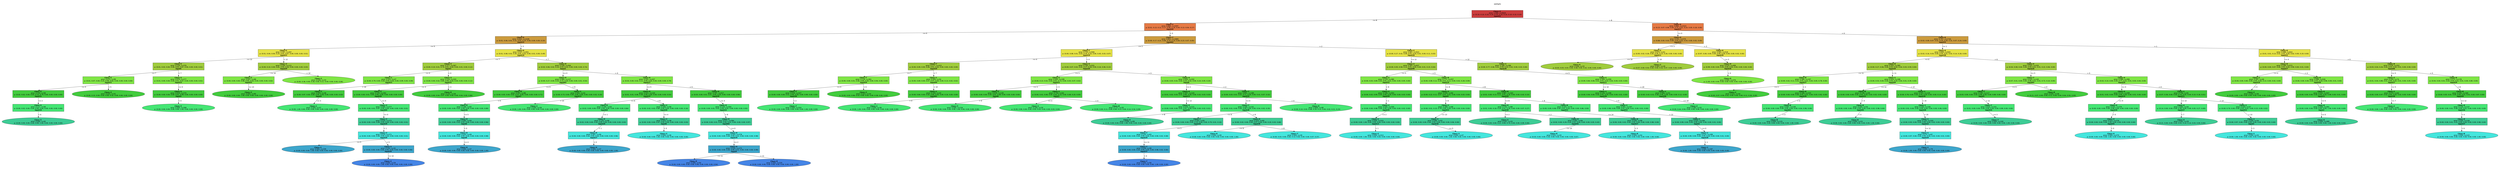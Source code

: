 digraph Tree {
splines=false;
graph [pad=".25", ranksep="0.5", nodesep="1"];
node [shape=rect, style="filled", color="black", fontname="helvetica",fillcolor="white"] ;
edge [fontname="helvetica"] ;
0 [label="optdigits", shape=plaintext];
0:s -> 1:n [style=invis];   
1 [label=<<b> Class=3 </b> <br/> error: 1.000, n=5620 <br/> p: (0.10, 0.10, 0.10, 0.10, 0.10, 0.10, 0.10, 0.10, 0.10, 0.10) <br/><b>input43</b>>, fillcolor="0.000 0.7 0.800", shape="rect"];
2 [label=<<b> Class=3 </b> <br/> error: 0.884, n=3297 <br/> p: (0.01, 0.13, 0.12, 0.17, 0.06, 0.16, 0.00, 0.13, 0.04, 0.17) <br/><b>input44</b>>, fillcolor="0.055 0.7 0.900", shape="rect"];
1:s -> 2:n [label="<= 8"] ;
3 [label=<<b> Class=9 </b> <br/> error: 0.634, n=1428 <br/> p: (0.01, 0.06, 0.01, 0.31, 0.02, 0.25, 0.00, 0.00, 0.00, 0.33) <br/><b>input22</b>>, fillcolor="0.109 0.7 0.800", shape="rect"];
2:s -> 3:n [label="<= 0"] ;
4 [label=<<b> Class=5 </b> <br/> error: 0.397, n=497 <br/> p: (0.01, 0.04, 0.00, 0.25, 0.02, 0.67, 0.00, 0.00, 0.00, 0.01) <br/><b>input21</b>>, fillcolor="0.164 0.7 0.900", shape="rect"];
3:s -> 4:n [label="<= 5"] ;
5 [label=<<b> Class=5 </b> <br/> error: 0.239, n=376 <br/> p: (0.01, 0.02, 0.00, 0.06, 0.03, 0.87, 0.00, 0.00, 0.00, 0.01) <br/><b>input6</b>>, fillcolor="0.218 0.7 0.800", shape="rect"];
4:s -> 5:n [label="<= 12"] ;
6 [label=<<b> Class=5 </b> <br/> error: 0.473, n=99 <br/> p: (0.01, 0.07, 0.00, 0.24, 0.08, 0.60, 0.00, 0.00, 0.00, 0.00) <br/><b>input21</b>>, fillcolor="0.273 0.7 0.900", shape="rect"];
5:s -> 6:n [label="<= 7"] ;
7 [label=<<b> Class=5 </b> <br/> error: 0.310, n=58 <br/> p: (0.02, 0.02, 0.00, 0.03, 0.14, 0.79, 0.00, 0.00, 0.00, 0.00) <br/><b>input31</b>>, fillcolor="0.327 0.7 0.800", shape="rect"];
6:s -> 7:n [label="<= 5"] ;
8 [label=<<b> Class=5 </b> <br/> error: 0.117, n=49 <br/> p: (0.00, 0.02, 0.00, 0.04, 0.00, 0.94, 0.00, 0.00, 0.00, 0.00) <br/><b>input19</b>>, fillcolor="0.382 0.7 0.900", shape="rect"];
7:s -> 8:n [label="<= 2"] ;
9 [label=<<b> Class=5 </b> <br/> error: 0.000, n=45 <br/> p: (0.00, 0.00, 0.00, 0.00, 0.00, 1.00, 0.00, 0.00, 0.00, 0.00) >, fillcolor="0.436 0.7 0.800", shape="oval"];
8:s -> 9:n [label="> 6"] ;
10 [label=<<b> Class=3 </b> <br/> error: 0.425, n=41 <br/> p: (0.00, 0.15, 0.00, 0.54, 0.00, 0.32, 0.00, 0.00, 0.00, 0.00) >, fillcolor="0.327 0.7 0.800", shape="oval"];
6:s -> 10:n [label="> 5"] ;
11 [label=<<b> Class=5 </b> <br/> error: 0.070, n=277 <br/> p: (0.01, 0.00, 0.00, 0.00, 0.01, 0.97, 0.00, 0.00, 0.00, 0.01) <br/><b>input23</b>>, fillcolor="0.273 0.7 0.900", shape="rect"];
5:s -> 11:n [label="> 7"] ;
12 [label=<<b> Class=5 </b> <br/> error: 0.019, n=270 <br/> p: (0.00, 0.00, 0.00, 0.00, 0.01, 0.99, 0.00, 0.00, 0.00, 0.00) <br/><b>input4</b>>, fillcolor="0.327 0.7 0.800", shape="rect"];
11:s -> 12:n [label="<= 0"] ;
13 [label=<<b> Class=5 </b> <br/> error: 0.000, n=268 <br/> p: (0.00, 0.00, 0.00, 0.00, 0.00, 1.00, 0.00, 0.00, 0.00, 0.00) >, fillcolor="0.382 0.7 0.900", shape="oval"];
12:s -> 13:n [label="> 0"] ;
14 [label=<<b> Class=3 </b> <br/> error: 0.294, n=121 <br/> p: (0.00, 0.10, 0.00, 0.81, 0.00, 0.06, 0.00, 0.00, 0.00, 0.03) <br/><b>input20</b>>, fillcolor="0.218 0.7 0.800", shape="rect"];
4:s -> 14:n [label="> 12"] ;
15 [label=<<b> Class=3 </b> <br/> error: 0.047, n=88 <br/> p: (0.00, 0.00, 0.00, 0.98, 0.00, 0.00, 0.00, 0.00, 0.00, 0.02) <br/><b>input55</b>>, fillcolor="0.273 0.7 0.900", shape="rect"];
14:s -> 15:n [label="<= 10"] ;
16 [label=<<b> Class=3 </b> <br/> error: 0.000, n=85 <br/> p: (0.00, 0.00, 0.00, 1.00, 0.00, 0.00, 0.00, 0.00, 0.00, 0.00) >, fillcolor="0.327 0.7 0.800", shape="oval"];
15:s -> 16:n [label="<= 13"] ;
17 [label=<<b> Class=1 </b> <br/> error: 0.536, n=33 <br/> p: (0.00, 0.36, 0.00, 0.36, 0.00, 0.21, 0.00, 0.00, 0.00, 0.06) >, fillcolor="0.273 0.7 0.900", shape="oval"];
14:s -> 17:n [label="> 10"] ;
18 [label=<<b> Class=9 </b> <br/> error: 0.537, n=931 <br/> p: (0.01, 0.08, 0.02, 0.35, 0.02, 0.02, 0.00, 0.01, 0.00, 0.49) <br/><b>input19</b>>, fillcolor="0.164 0.7 0.900", shape="rect"];
3:s -> 18:n [label="> 5"] ;
19 [label=<<b> Class=3 </b> <br/> error: 0.377, n=367 <br/> p: (0.00, 0.10, 0.01, 0.74, 0.01, 0.00, 0.00, 0.01, 0.00, 0.12) <br/><b>input3</b>>, fillcolor="0.218 0.7 0.800", shape="rect"];
18:s -> 19:n [label="<= 7"] ;
20 [label=<<b> Class=1 </b> <br/> error: 0.322, n=47 <br/> p: (0.00, 0.79, 0.00, 0.00, 0.04, 0.00, 0.00, 0.09, 0.00, 0.09) <br/><b>input21</b>>, fillcolor="0.273 0.7 0.900", shape="rect"];
19:s -> 20:n [label="<= 0"] ;
21 [label=<<b> Class=1 </b> <br/> error: 0.053, n=38 <br/> p: (0.00, 0.97, 0.00, 0.00, 0.00, 0.00, 0.00, 0.00, 0.00, 0.03) <br/><b>input4</b>>, fillcolor="0.327 0.7 0.800", shape="rect"];
20:s -> 21:n [label="> 10"] ;
22 [label=<<b> Class=1 </b> <br/> error: 0.000, n=37 <br/> p: (0.00, 1.00, 0.00, 0.00, 0.00, 0.00, 0.00, 0.00, 0.00, 0.00) >, fillcolor="0.382 0.7 0.900", shape="oval"];
21:s -> 22:n [label="<= 3"] ;
23 [label=<<b> Class=3 </b> <br/> error: 0.216, n=320 <br/> p: (0.00, 0.00, 0.02, 0.85, 0.00, 0.00, 0.00, 0.00, 0.00, 0.12) <br/><b>input31</b>>, fillcolor="0.273 0.7 0.900", shape="rect"];
19:s -> 23:n [label="> 0"] ;
24 [label=<<b> Class=3 </b> <br/> error: 0.133, n=292 <br/> p: (0.00, 0.00, 0.01, 0.93, 0.00, 0.00, 0.00, 0.00, 0.00, 0.05) <br/><b>input26</b>>, fillcolor="0.327 0.7 0.800", shape="rect"];
23:s -> 24:n [label="<= 3"] ;
25 [label=<<b> Class=3 </b> <br/> error: 0.069, n=277 <br/> p: (0.00, 0.00, 0.01, 0.97, 0.00, 0.00, 0.00, 0.00, 0.00, 0.01) <br/><b>input64</b>>, fillcolor="0.382 0.7 0.900", shape="rect"];
24:s -> 25:n [label="<= 0"] ;
26 [label=<<b> Class=3 </b> <br/> error: 0.029, n=272 <br/> p: (0.00, 0.00, 0.00, 0.99, 0.00, 0.00, 0.00, 0.00, 0.00, 0.01) <br/><b>input29</b>>, fillcolor="0.436 0.7 0.800", shape="rect"];
25:s -> 26:n [label="<= 0"] ;
27 [label=<<b> Class=3 </b> <br/> error: 0.019, n=271 <br/> p: (0.00, 0.00, 0.00, 0.99, 0.00, 0.00, 0.00, 0.00, 0.00, 0.01) <br/><b>input20</b>>, fillcolor="0.491 0.7 0.900", shape="rect"];
26:s -> 27:n [label="> 1"] ;
28 [label=<<b> Class=3 </b> <br/> error: 0.000, n=239 <br/> p: (0.00, 0.00, 0.00, 1.00, 0.00, 0.00, 0.00, 0.00, 0.00, 0.00) >, fillcolor="0.545 0.7 0.800", shape="oval"];
27:s -> 28:n [label="<= 5"] ;
29 [label=<<b> Class=3 </b> <br/> error: 0.102, n=32 <br/> p: (0.00, 0.00, 0.00, 0.94, 0.00, 0.00, 0.00, 0.00, 0.00, 0.06) <br/><b>input20</b>>, fillcolor="0.545 0.7 0.800", shape="rect"];
27:s -> 29:n [label="> 5"] ;
30 [label=<<b> Class=3 </b> <br/> error: 0.000, n=29 <br/> p: (0.00, 0.00, 0.00, 1.00, 0.00, 0.00, 0.00, 0.00, 0.00, 0.00) >, fillcolor="0.600 0.7 0.900", shape="oval"];
29:s -> 30:n [label="<= 14"] ;
31 [label=<<b> Class=9 </b> <br/> error: 0.243, n=28 <br/> p: (0.00, 0.00, 0.04, 0.07, 0.00, 0.00, 0.00, 0.04, 0.00, 0.86) >, fillcolor="0.327 0.7 0.800", shape="oval"];
23:s -> 31:n [label="> 3"] ;
32 [label=<<b> Class=9 </b> <br/> error: 0.438, n=564 <br/> p: (0.02, 0.06, 0.02, 0.10, 0.03, 0.03, 0.00, 0.00, 0.00, 0.74) <br/><b>input3</b>>, fillcolor="0.218 0.7 0.800", shape="rect"];
18:s -> 32:n [label="> 7"] ;
33 [label=<<b> Class=9 </b> <br/> error: 0.484, n=127 <br/> p: (0.00, 0.27, 0.00, 0.03, 0.15, 0.00, 0.00, 0.00, 0.01, 0.54) <br/><b>input62</b>>, fillcolor="0.273 0.7 0.900", shape="rect"];
32:s -> 33:n [label="<= 0"] ;
34 [label=<<b> Class=9 </b> <br/> error: 0.351, n=86 <br/> p: (0.00, 0.05, 0.00, 0.02, 0.22, 0.00, 0.00, 0.00, 0.00, 0.71) <br/><b>input7</b>>, fillcolor="0.327 0.7 0.800", shape="rect"];
33:s -> 34:n [label="<= 9"] ;
35 [label=<<b> Class=9 </b> <br/> error: 0.168, n=65 <br/> p: (0.00, 0.00, 0.00, 0.02, 0.09, 0.00, 0.00, 0.00, 0.00, 0.89) <br/><b>input26</b>>, fillcolor="0.382 0.7 0.900", shape="rect"];
34:s -> 35:n [label="> 0"] ;
36 [label=<<b> Class=9 </b> <br/> error: 0.085, n=50 <br/> p: (0.00, 0.00, 0.00, 0.02, 0.02, 0.00, 0.00, 0.00, 0.00, 0.96) <br/><b>input6</b>>, fillcolor="0.436 0.7 0.800", shape="rect"];
35:s -> 36:n [label="<= 5"] ;
37 [label=<<b> Class=9 </b> <br/> error: 0.043, n=49 <br/> p: (0.00, 0.00, 0.00, 0.02, 0.00, 0.00, 0.00, 0.00, 0.00, 0.98) <br/><b>input8</b>>, fillcolor="0.491 0.7 0.900", shape="rect"];
36:s -> 37:n [label="> 0"] ;
38 [label=<<b> Class=9 </b> <br/> error: 0.000, n=47 <br/> p: (0.00, 0.00, 0.00, 0.00, 0.00, 0.00, 0.00, 0.00, 0.00, 1.00) >, fillcolor="0.545 0.7 0.800", shape="oval"];
37:s -> 38:n [label="<= 4"] ;
39 [label=<<b> Class=1 </b> <br/> error: 0.341, n=41 <br/> p: (0.00, 0.73, 0.00, 0.05, 0.00, 0.00, 0.00, 0.00, 0.02, 0.20) <br/><b>input13</b>>, fillcolor="0.327 0.7 0.800", shape="rect"];
33:s -> 39:n [label="> 9"] ;
40 [label=<<b> Class=1 </b> <br/> error: 0.000, n=28 <br/> p: (0.00, 1.00, 0.00, 0.00, 0.00, 0.00, 0.00, 0.00, 0.00, 0.00) >, fillcolor="0.382 0.7 0.900", shape="oval"];
39:s -> 40:n [label="> 13"] ;
41 [label=<<b> Class=9 </b> <br/> error: 0.332, n=437 <br/> p: (0.03, 0.00, 0.02, 0.11, 0.00, 0.04, 0.00, 0.00, 0.00, 0.79) <br/><b>input27</b>>, fillcolor="0.273 0.7 0.900", shape="rect"];
32:s -> 41:n [label="> 0"] ;
42 [label=<<b> Class=9 </b> <br/> error: 0.413, n=120 <br/> p: (0.01, 0.01, 0.06, 0.40, 0.00, 0.00, 0.00, 0.00, 0.00, 0.53) <br/><b>input37</b>>, fillcolor="0.327 0.7 0.800", shape="rect"];
41:s -> 42:n [label="<= 5"] ;
43 [label=<<b> Class=9 </b> <br/> error: 0.249, n=64 <br/> p: (0.02, 0.00, 0.09, 0.05, 0.00, 0.00, 0.00, 0.00, 0.00, 0.84) <br/><b>input64</b>>, fillcolor="0.382 0.7 0.900", shape="rect"];
42:s -> 43:n [label="<= 6"] ;
44 [label=<<b> Class=9 </b> <br/> error: 0.126, n=58 <br/> p: (0.02, 0.00, 0.00, 0.05, 0.00, 0.00, 0.00, 0.00, 0.00, 0.93) <br/><b>input20</b>>, fillcolor="0.436 0.7 0.800", shape="rect"];
43:s -> 44:n [label="<= 1"] ;
45 [label=<<b> Class=9 </b> <br/> error: 0.067, n=56 <br/> p: (0.00, 0.00, 0.00, 0.04, 0.00, 0.00, 0.00, 0.00, 0.00, 0.96) <br/><b>input27</b>>, fillcolor="0.491 0.7 0.900", shape="rect"];
44:s -> 45:n [label="> 1"] ;
46 [label=<<b> Class=9 </b> <br/> error: 0.000, n=47 <br/> p: (0.00, 0.00, 0.00, 0.00, 0.00, 0.00, 0.00, 0.00, 0.00, 1.00) >, fillcolor="0.545 0.7 0.800", shape="oval"];
45:s -> 46:n [label="> 0"] ;
47 [label=<<b> Class=3 </b> <br/> error: 0.266, n=56 <br/> p: (0.00, 0.02, 0.02, 0.80, 0.00, 0.00, 0.00, 0.00, 0.00, 0.16) <br/><b>input20</b>>, fillcolor="0.382 0.7 0.900", shape="rect"];
42:s -> 47:n [label="> 6"] ;
48 [label=<<b> Class=3 </b> <br/> error: 0.053, n=38 <br/> p: (0.00, 0.00, 0.00, 0.97, 0.00, 0.00, 0.00, 0.00, 0.00, 0.03) <br/><b>input6</b>>, fillcolor="0.436 0.7 0.800", shape="rect"];
47:s -> 48:n [label="<= 4"] ;
49 [label=<<b> Class=3 </b> <br/> error: 0.000, n=36 <br/> p: (0.00, 0.00, 0.00, 1.00, 0.00, 0.00, 0.00, 0.00, 0.00, 0.00) >, fillcolor="0.491 0.7 0.900", shape="oval"];
48:s -> 49:n [label="> 0"] ;
50 [label=<<b> Class=9 </b> <br/> error: 0.197, n=317 <br/> p: (0.03, 0.00, 0.01, 0.01, 0.00, 0.05, 0.00, 0.00, 0.00, 0.90) <br/><b>input34</b>>, fillcolor="0.327 0.7 0.800", shape="rect"];
41:s -> 50:n [label="> 5"] ;
51 [label=<<b> Class=9 </b> <br/> error: 0.129, n=304 <br/> p: (0.00, 0.00, 0.01, 0.01, 0.00, 0.05, 0.00, 0.00, 0.00, 0.93) <br/><b>input22</b>>, fillcolor="0.382 0.7 0.900", shape="rect"];
50:s -> 51:n [label="<= 3"] ;
52 [label=<<b> Class=9 </b> <br/> error: 0.071, n=284 <br/> p: (0.00, 0.00, 0.01, 0.00, 0.00, 0.01, 0.00, 0.00, 0.00, 0.97) <br/><b>input64</b>>, fillcolor="0.436 0.7 0.800", shape="rect"];
51:s -> 52:n [label="> 8"] ;
53 [label=<<b> Class=9 </b> <br/> error: 0.043, n=278 <br/> p: (0.00, 0.00, 0.00, 0.00, 0.00, 0.01, 0.00, 0.00, 0.00, 0.98) <br/><b>input34</b>>, fillcolor="0.491 0.7 0.900", shape="rect"];
52:s -> 53:n [label="<= 0"] ;
54 [label=<<b> Class=9 </b> <br/> error: 0.026, n=275 <br/> p: (0.00, 0.00, 0.00, 0.00, 0.00, 0.01, 0.00, 0.00, 0.00, 0.99) <br/><b>input4</b>>, fillcolor="0.545 0.7 0.800", shape="rect"];
53:s -> 54:n [label="<= 2"] ;
55 [label=<<b> Class=9 </b> <br/> error: 0.099, n=50 <br/> p: (0.00, 0.00, 0.00, 0.00, 0.00, 0.06, 0.00, 0.00, 0.00, 0.94) >, fillcolor="0.600 0.7 0.900", shape="oval"];
54:s -> 55:n [label="<= 11"] ;
56 [label=<<b> Class=9 </b> <br/> error: 0.000, n=225 <br/> p: (0.00, 0.00, 0.00, 0.00, 0.00, 0.00, 0.00, 0.00, 0.00, 1.00) >, fillcolor="0.600 0.7 0.900", shape="oval"];
54:s -> 56:n [label="> 11"] ;
57 [label=<<b> Class=7 </b> <br/> error: 0.851, n=1869 <br/> p: (0.00, 0.17, 0.21, 0.06, 0.10, 0.10, 0.00, 0.23, 0.07, 0.05) <br/><b>input62</b>>, fillcolor="0.109 0.7 0.800", shape="rect"];
2:s -> 57:n [label="> 0"] ;
58 [label=<<b> Class=7 </b> <br/> error: 0.703, n=946 <br/> p: (0.00, 0.08, 0.01, 0.03, 0.16, 0.16, 0.00, 0.45, 0.03, 0.07) <br/><b>input19</b>>, fillcolor="0.164 0.7 0.900", shape="rect"];
57:s -> 58:n [label="<= 2"] ;
59 [label=<<b> Class=7 </b> <br/> error: 0.277, n=415 <br/> p: (0.00, 0.09, 0.00, 0.06, 0.01, 0.00, 0.00, 0.83, 0.00, 0.00) <br/><b>input20</b>>, fillcolor="0.218 0.7 0.800", shape="rect"];
58:s -> 59:n [label="<= 4"] ;
60 [label=<<b> Class=7 </b> <br/> error: 0.116, n=361 <br/> p: (0.00, 0.00, 0.01, 0.06, 0.00, 0.00, 0.00, 0.94, 0.00, 0.00) <br/><b>input54</b>>, fillcolor="0.273 0.7 0.900", shape="rect"];
59:s -> 60:n [label="<= 7"] ;
61 [label=<<b> Class=7 </b> <br/> error: 0.016, n=327 <br/> p: (0.00, 0.00, 0.00, 0.01, 0.00, 0.00, 0.00, 0.99, 0.00, 0.00) <br/><b>input30</b>>, fillcolor="0.327 0.7 0.800", shape="rect"];
60:s -> 61:n [label="<= 0"] ;
62 [label=<<b> Class=7 </b> <br/> error: 0.000, n=324 <br/> p: (0.00, 0.00, 0.00, 0.00, 0.00, 0.00, 0.00, 1.00, 0.00, 0.00) >, fillcolor="0.382 0.7 0.900", shape="oval"];
61:s -> 62:n [label="> 2"] ;
63 [label=<<b> Class=3 </b> <br/> error: 0.423, n=34 <br/> p: (0.00, 0.03, 0.06, 0.53, 0.00, 0.00, 0.00, 0.38, 0.00, 0.00) >, fillcolor="0.327 0.7 0.800", shape="oval"];
60:s -> 63:n [label="> 0"] ;
64 [label=<<b> Class=1 </b> <br/> error: 0.459, n=54 <br/> p: (0.00, 0.69, 0.00, 0.07, 0.07, 0.00, 0.00, 0.13, 0.02, 0.02) <br/><b>input44</b>>, fillcolor="0.273 0.7 0.900", shape="rect"];
59:s -> 64:n [label="> 7"] ;
65 [label=<<b> Class=1 </b> <br/> error: 0.193, n=43 <br/> p: (0.00, 0.84, 0.00, 0.00, 0.00, 0.00, 0.00, 0.16, 0.00, 0.00) <br/><b>input61</b>>, fillcolor="0.327 0.7 0.800", shape="rect"];
64:s -> 65:n [label="> 10"] ;
66 [label=<<b> Class=1 </b> <br/> error: 0.000, n=36 <br/> p: (0.00, 1.00, 0.00, 0.00, 0.00, 0.00, 0.00, 0.00, 0.00, 0.00) >, fillcolor="0.382 0.7 0.900", shape="oval"];
65:s -> 66:n [label="> 0"] ;
67 [label=<<b> Class=5 </b> <br/> error: 0.764, n=531 <br/> p: (0.00, 0.07, 0.02, 0.02, 0.27, 0.28, 0.00, 0.16, 0.06, 0.13) <br/><b>input30</b>>, fillcolor="0.218 0.7 0.800", shape="rect"];
58:s -> 67:n [label="> 4"] ;
68 [label=<<b> Class=5 </b> <br/> error: 0.445, n=199 <br/> p: (0.00, 0.13, 0.02, 0.02, 0.01, 0.72, 0.00, 0.03, 0.07, 0.02) <br/><b>input21</b>>, fillcolor="0.273 0.7 0.900", shape="rect"];
67:s -> 68:n [label="<= 3"] ;
69 [label=<<b> Class=5 </b> <br/> error: 0.019, n=135 <br/> p: (0.00, 0.00, 0.00, 0.00, 0.01, 0.99, 0.00, 0.00, 0.00, 0.00) <br/><b>input6</b>>, fillcolor="0.327 0.7 0.800", shape="rect"];
68:s -> 69:n [label="<= 3"] ;
70 [label=<<b> Class=5 </b> <br/> error: 0.000, n=134 <br/> p: (0.00, 0.00, 0.00, 0.00, 0.00, 1.00, 0.00, 0.00, 0.00, 0.00) >, fillcolor="0.382 0.7 0.900", shape="oval"];
69:s -> 70:n [label="> 0"] ;
71 [label=<<b> Class=1 </b> <br/> error: 0.734, n=64 <br/> p: (0.00, 0.41, 0.06, 0.05, 0.02, 0.14, 0.00, 0.08, 0.20, 0.05) <br/><b>input3</b>>, fillcolor="0.327 0.7 0.800", shape="rect"];
68:s -> 71:n [label="> 3"] ;
72 [label=<<b> Class=1 </b> <br/> error: 0.194, n=29 <br/> p: (0.00, 0.90, 0.00, 0.00, 0.03, 0.03, 0.00, 0.00, 0.03, 0.00) >, fillcolor="0.382 0.7 0.900", shape="oval"];
71:s -> 72:n [label="<= 4"] ;
73 [label=<<b> Class=8 </b> <br/> error: 0.717, n=35 <br/> p: (0.00, 0.00, 0.11, 0.09, 0.00, 0.23, 0.00, 0.14, 0.34, 0.09) >, fillcolor="0.382 0.7 0.900", shape="oval"];
71:s -> 73:n [label="> 4"] ;
74 [label=<<b> Class=4 </b> <br/> error: 0.656, n=332 <br/> p: (0.00, 0.03, 0.02, 0.02, 0.43, 0.02, 0.00, 0.24, 0.05, 0.20) <br/><b>input6</b>>, fillcolor="0.273 0.7 0.900", shape="rect"];
67:s -> 74:n [label="> 3"] ;
75 [label=<<b> Class=4 </b> <br/> error: 0.307, n=143 <br/> p: (0.01, 0.02, 0.03, 0.01, 0.85, 0.00, 0.00, 0.02, 0.03, 0.03) <br/><b>input13</b>>, fillcolor="0.327 0.7 0.800", shape="rect"];
74:s -> 75:n [label="<= 2"] ;
76 [label=<<b> Class=4 </b> <br/> error: 0.078, n=121 <br/> p: (0.00, 0.00, 0.00, 0.01, 0.97, 0.00, 0.00, 0.00, 0.02, 0.01) <br/><b>input35</b>>, fillcolor="0.382 0.7 0.900", shape="rect"];
75:s -> 76:n [label="<= 12"] ;
77 [label=<<b> Class=4 </b> <br/> error: 0.000, n=99 <br/> p: (0.00, 0.00, 0.00, 0.00, 1.00, 0.00, 0.00, 0.00, 0.00, 0.00) >, fillcolor="0.436 0.7 0.800", shape="oval"];
76:s -> 77:n [label="> 8"] ;
78 [label=<<b> Class=7 </b> <br/> error: 0.651, n=189 <br/> p: (0.00, 0.03, 0.01, 0.02, 0.11, 0.04, 0.00, 0.41, 0.07, 0.32) <br/><b>input54</b>>, fillcolor="0.327 0.7 0.800", shape="rect"];
74:s -> 78:n [label="> 2"] ;
79 [label=<<b> Class=7 </b> <br/> error: 0.446, n=141 <br/> p: (0.00, 0.01, 0.00, 0.00, 0.09, 0.00, 0.00, 0.54, 0.02, 0.35) <br/><b>input28</b>>, fillcolor="0.382 0.7 0.900", shape="rect"];
78:s -> 79:n [label="<= 0"] ;
80 [label=<<b> Class=7 </b> <br/> error: 0.303, n=81 <br/> p: (0.00, 0.00, 0.00, 0.00, 0.10, 0.00, 0.00, 0.79, 0.01, 0.10) <br/><b>input26</b>>, fillcolor="0.436 0.7 0.800", shape="rect"];
79:s -> 80:n [label="<= 8"] ;
81 [label=<<b> Class=7 </b> <br/> error: 0.155, n=63 <br/> p: (0.00, 0.00, 0.00, 0.00, 0.00, 0.00, 0.00, 0.90, 0.02, 0.08) <br/><b>input20</b>>, fillcolor="0.491 0.7 0.900", shape="rect"];
80:s -> 81:n [label="<= 3"] ;
82 [label=<<b> Class=7 </b> <br/> error: 0.038, n=58 <br/> p: (0.00, 0.00, 0.00, 0.00, 0.00, 0.00, 0.00, 0.98, 0.02, 0.00) <br/><b>input37</b>>, fillcolor="0.545 0.7 0.800", shape="rect"];
81:s -> 82:n [label="<= 11"] ;
83 [label=<<b> Class=7 </b> <br/> error: 0.000, n=56 <br/> p: (0.00, 0.00, 0.00, 0.00, 0.00, 0.00, 0.00, 1.00, 0.00, 0.00) >, fillcolor="0.600 0.7 0.900", shape="oval"];
82:s -> 83:n [label="> 4"] ;
84 [label=<<b> Class=9 </b> <br/> error: 0.410, n=60 <br/> p: (0.00, 0.02, 0.00, 0.00, 0.07, 0.00, 0.00, 0.20, 0.03, 0.68) <br/><b>input36</b>>, fillcolor="0.436 0.7 0.800", shape="rect"];
79:s -> 84:n [label="> 8"] ;
85 [label=<<b> Class=9 </b> <br/> error: 0.000, n=30 <br/> p: (0.00, 0.00, 0.00, 0.00, 0.00, 0.00, 0.00, 0.00, 0.00, 1.00) >, fillcolor="0.491 0.7 0.900", shape="oval"];
84:s -> 85:n [label="<= 8"] ;
86 [label=<<b> Class=7 </b> <br/> error: 0.563, n=30 <br/> p: (0.00, 0.03, 0.00, 0.00, 0.13, 0.00, 0.00, 0.40, 0.07, 0.37) >, fillcolor="0.491 0.7 0.900", shape="oval"];
84:s -> 86:n [label="> 8"] ;
87 [label=<<b> Class=9 </b> <br/> error: 0.809, n=48 <br/> p: (0.00, 0.10, 0.02, 0.08, 0.19, 0.15, 0.00, 0.02, 0.21, 0.23) >, fillcolor="0.382 0.7 0.900", shape="oval"];
78:s -> 87:n [label="> 0"] ;
88 [label=<<b> Class=2 </b> <br/> error: 0.687, n=923 <br/> p: (0.00, 0.27, 0.42, 0.09, 0.03, 0.04, 0.01, 0.00, 0.11, 0.03) <br/><b>input20</b>>, fillcolor="0.164 0.7 0.900", shape="rect"];
57:s -> 88:n [label="> 2"] ;
89 [label=<<b> Class=2 </b> <br/> error: 0.587, n=637 <br/> p: (0.00, 0.05, 0.58, 0.12, 0.01, 0.05, 0.00, 0.01, 0.15, 0.04) <br/><b>input46</b>>, fillcolor="0.218 0.7 0.800", shape="rect"];
88:s -> 89:n [label="<= 12"] ;
90 [label=<<b> Class=2 </b> <br/> error: 0.218, n=380 <br/> p: (0.00, 0.03, 0.89, 0.02, 0.01, 0.01, 0.00, 0.00, 0.05, 0.00) <br/><b>input52</b>>, fillcolor="0.273 0.7 0.900", shape="rect"];
89:s -> 90:n [label="<= 5"] ;
91 [label=<<b> Class=2 </b> <br/> error: 0.106, n=353 <br/> p: (0.00, 0.02, 0.95, 0.00, 0.00, 0.00, 0.00, 0.00, 0.03, 0.00) <br/><b>input59</b>>, fillcolor="0.327 0.7 0.800", shape="rect"];
90:s -> 91:n [label="> 8"] ;
92 [label=<<b> Class=2 </b> <br/> error: 0.045, n=330 <br/> p: (0.00, 0.00, 0.98, 0.00, 0.00, 0.00, 0.00, 0.00, 0.02, 0.00) <br/><b>input35</b>>, fillcolor="0.382 0.7 0.900", shape="rect"];
91:s -> 92:n [label="> 1"] ;
93 [label=<<b> Class=2 </b> <br/> error: 0.009, n=315 <br/> p: (0.00, 0.00, 1.00, 0.00, 0.00, 0.00, 0.00, 0.00, 0.00, 0.00) <br/><b>input13</b>>, fillcolor="0.436 0.7 0.800", shape="rect"];
92:s -> 93:n [label="<= 2"] ;
94 [label=<<b> Class=2 </b> <br/> error: 0.000, n=313 <br/> p: (0.00, 0.00, 1.00, 0.00, 0.00, 0.00, 0.00, 0.00, 0.00, 0.00) >, fillcolor="0.491 0.7 0.900", shape="oval"];
93:s -> 94:n [label="> 1"] ;
95 [label=<<b> Class=8 </b> <br/> error: 0.771, n=257 <br/> p: (0.00, 0.08, 0.12, 0.28, 0.01, 0.11, 0.00, 0.02, 0.28, 0.09) <br/><b>input19</b>>, fillcolor="0.273 0.7 0.900", shape="rect"];
89:s -> 95:n [label="> 5"] ;
96 [label=<<b> Class=3 </b> <br/> error: 0.535, n=94 <br/> p: (0.00, 0.22, 0.11, 0.57, 0.01, 0.01, 0.00, 0.04, 0.03, 0.00) <br/><b>input4</b>>, fillcolor="0.327 0.7 0.800", shape="rect"];
95:s -> 96:n [label="<= 8"] ;
97 [label=<<b> Class=3 </b> <br/> error: 0.289, n=68 <br/> p: (0.00, 0.01, 0.15, 0.79, 0.00, 0.00, 0.00, 0.00, 0.04, 0.00) <br/><b>input53</b>>, fillcolor="0.382 0.7 0.900", shape="rect"];
96:s -> 97:n [label="> 8"] ;
98 [label=<<b> Class=3 </b> <br/> error: 0.096, n=52 <br/> p: (0.00, 0.00, 0.00, 0.94, 0.00, 0.00, 0.00, 0.00, 0.06, 0.00) <br/><b>input18</b>>, fillcolor="0.436 0.7 0.800", shape="rect"];
97:s -> 98:n [label="<= 13"] ;
99 [label=<<b> Class=3 </b> <br/> error: 0.000, n=47 <br/> p: (0.00, 0.00, 0.00, 1.00, 0.00, 0.00, 0.00, 0.00, 0.00, 0.00) >, fillcolor="0.491 0.7 0.900", shape="oval"];
98:s -> 99:n [label="<= 5"] ;
100 [label=<<b> Class=8 </b> <br/> error: 0.667, n=163 <br/> p: (0.01, 0.00, 0.13, 0.11, 0.01, 0.16, 0.00, 0.00, 0.43, 0.15) <br/><b>input44</b>>, fillcolor="0.327 0.7 0.800", shape="rect"];
95:s -> 100:n [label="> 8"] ;
101 [label=<<b> Class=9 </b> <br/> error: 0.702, n=89 <br/> p: (0.01, 0.00, 0.18, 0.20, 0.01, 0.26, 0.00, 0.00, 0.07, 0.27) <br/><b>input30</b>>, fillcolor="0.382 0.7 0.900", shape="rect"];
100:s -> 101:n [label="<= 8"] ;
102 [label=<<b> Class=5 </b> <br/> error: 0.347, n=33 <br/> p: (0.00, 0.00, 0.00, 0.21, 0.00, 0.70, 0.00, 0.00, 0.09, 0.00) >, fillcolor="0.436 0.7 0.800", shape="oval"];
101:s -> 102:n [label="<= 2"] ;
103 [label=<<b> Class=9 </b> <br/> error: 0.583, n=56 <br/> p: (0.02, 0.00, 0.29, 0.20, 0.02, 0.00, 0.00, 0.00, 0.05, 0.43) <br/><b>input45</b>>, fillcolor="0.436 0.7 0.800", shape="rect"];
101:s -> 103:n [label="> 2"] ;
104 [label=<<b> Class=9 </b> <br/> error: 0.321, n=33 <br/> p: (0.03, 0.00, 0.00, 0.30, 0.00, 0.00, 0.00, 0.00, 0.00, 0.67) >, fillcolor="0.491 0.7 0.900", shape="oval"];
103:s -> 104:n [label="<= 10"] ;
105 [label=<<b> Class=8 </b> <br/> error: 0.225, n=74 <br/> p: (0.00, 0.00, 0.08, 0.00, 0.01, 0.04, 0.00, 0.00, 0.86, 0.00) <br/><b>input53</b>>, fillcolor="0.382 0.7 0.900", shape="rect"];
100:s -> 105:n [label="> 8"] ;
106 [label=<<b> Class=8 </b> <br/> error: 0.038, n=58 <br/> p: (0.00, 0.00, 0.02, 0.00, 0.00, 0.00, 0.00, 0.00, 0.98, 0.00) <br/><b>input27</b>>, fillcolor="0.436 0.7 0.800", shape="rect"];
105:s -> 106:n [label="<= 14"] ;
107 [label=<<b> Class=8 </b> <br/> error: 0.000, n=54 <br/> p: (0.00, 0.00, 0.00, 0.00, 0.00, 0.00, 0.00, 0.00, 1.00, 0.00) >, fillcolor="0.491 0.7 0.900", shape="oval"];
106:s -> 107:n [label="> 3"] ;
108 [label=<<b> Class=1 </b> <br/> error: 0.396, n=286 <br/> p: (0.00, 0.77, 0.06, 0.01, 0.09, 0.03, 0.02, 0.00, 0.03, 0.00) <br/><b>input39</b>>, fillcolor="0.218 0.7 0.800", shape="rect"];
88:s -> 108:n [label="> 12"] ;
109 [label=<<b> Class=1 </b> <br/> error: 0.300, n=259 <br/> p: (0.00, 0.84, 0.06, 0.01, 0.01, 0.02, 0.02, 0.00, 0.03, 0.00) <br/><b>input11</b>>, fillcolor="0.273 0.7 0.900", shape="rect"];
108:s -> 109:n [label="<= 5"] ;
110 [label=<<b> Class=1 </b> <br/> error: 0.126, n=208 <br/> p: (0.00, 0.94, 0.00, 0.00, 0.01, 0.00, 0.03, 0.00, 0.01, 0.00) <br/><b>input29</b>>, fillcolor="0.327 0.7 0.800", shape="rect"];
109:s -> 110:n [label="<= 10"] ;
111 [label=<<b> Class=1 </b> <br/> error: 0.052, n=197 <br/> p: (0.00, 0.98, 0.00, 0.00, 0.01, 0.00, 0.01, 0.00, 0.01, 0.00) <br/><b>input53</b>>, fillcolor="0.382 0.7 0.900", shape="rect"];
110:s -> 111:n [label="> 5"] ;
112 [label=<<b> Class=1 </b> <br/> error: 0.025, n=190 <br/> p: (0.00, 0.99, 0.00, 0.00, 0.00, 0.00, 0.00, 0.00, 0.01, 0.00) <br/><b>input2</b>>, fillcolor="0.436 0.7 0.800", shape="rect"];
111:s -> 112:n [label="> 12"] ;
113 [label=<<b> Class=1 </b> <br/> error: 0.014, n=189 <br/> p: (0.00, 0.99, 0.00, 0.00, 0.00, 0.00, 0.00, 0.00, 0.01, 0.00) <br/><b>input28</b>>, fillcolor="0.491 0.7 0.900", shape="rect"];
112:s -> 113:n [label="<= 0"] ;
114 [label=<<b> Class=1 </b> <br/> error: 0.000, n=187 <br/> p: (0.00, 1.00, 0.00, 0.00, 0.00, 0.00, 0.00, 0.00, 0.00, 0.00) >, fillcolor="0.545 0.7 0.800", shape="oval"];
113:s -> 114:n [label="> 1"] ;
115 [label=<<b> Class=1 </b> <br/> error: 0.584, n=51 <br/> p: (0.00, 0.43, 0.31, 0.06, 0.00, 0.08, 0.00, 0.00, 0.12, 0.00) <br/><b>input46</b>>, fillcolor="0.327 0.7 0.800", shape="rect"];
109:s -> 115:n [label="> 10"] ;
116 [label=<<b> Class=2 </b> <br/> error: 0.383, n=32 <br/> p: (0.00, 0.44, 0.50, 0.00, 0.00, 0.06, 0.00, 0.00, 0.00, 0.00) >, fillcolor="0.382 0.7 0.900", shape="oval"];
115:s -> 116:n [label="<= 10"] ;
117 [label=<<b> Class=6 </b> <br/> error: 0.806, n=2323 <br/> p: (0.23, 0.07, 0.06, 0.00, 0.15, 0.01, 0.24, 0.05, 0.18, 0.00) <br/><b>input37</b>>, fillcolor="0.055 0.7 0.900", shape="rect"];
1:s -> 117:n [label="> 8"] ;
118 [label=<<b> Class=0 </b> <br/> error: 0.251, n=579 <br/> p: (0.88, 0.00, 0.03, 0.00, 0.03, 0.02, 0.03, 0.00, 0.02, 0.00) <br/><b>input22</b>>, fillcolor="0.109 0.7 0.800", shape="rect"];
117:s -> 118:n [label="<= 0"] ;
119 [label=<<b> Class=2 </b> <br/> error: 0.674, n=61 <br/> p: (0.05, 0.02, 0.26, 0.00, 0.26, 0.15, 0.26, 0.00, 0.00, 0.00) <br/><b>input11</b>>, fillcolor="0.164 0.7 0.900", shape="rect"];
118:s -> 119:n [label="<= 3"] ;
120 [label=<<b> Class=4 </b> <br/> error: 0.448, n=33 <br/> p: (0.03, 0.03, 0.03, 0.00, 0.48, 0.00, 0.42, 0.00, 0.00, 0.00) >, fillcolor="0.218 0.7 0.800", shape="oval"];
119:s -> 120:n [label="<= 10"] ;
121 [label=<<b> Class=2 </b> <br/> error: 0.467, n=28 <br/> p: (0.07, 0.00, 0.54, 0.00, 0.00, 0.32, 0.07, 0.00, 0.00, 0.00) >, fillcolor="0.218 0.7 0.800", shape="oval"];
119:s -> 121:n [label="> 10"] ;
122 [label=<<b> Class=0 </b> <br/> error: 0.062, n=518 <br/> p: (0.97, 0.00, 0.00, 0.00, 0.00, 0.00, 0.00, 0.00, 0.02, 0.00) <br/><b>input29</b>>, fillcolor="0.164 0.7 0.900", shape="rect"];
118:s -> 122:n [label="> 3"] ;
123 [label=<<b> Class=0 </b> <br/> error: 0.019, n=499 <br/> p: (0.99, 0.00, 0.00, 0.00, 0.00, 0.00, 0.00, 0.00, 0.00, 0.00) <br/><b>input26</b>>, fillcolor="0.218 0.7 0.800", shape="rect"];
122:s -> 123:n [label="<= 3"] ;
124 [label=<<b> Class=0 </b> <br/> error: 0.000, n=476 <br/> p: (1.00, 0.00, 0.00, 0.00, 0.00, 0.00, 0.00, 0.00, 0.00, 0.00) >, fillcolor="0.273 0.7 0.900", shape="oval"];
123:s -> 124:n [label="> 0"] ;
125 [label=<<b> Class=6 </b> <br/> error: 0.757, n=1744 <br/> p: (0.02, 0.09, 0.07, 0.01, 0.20, 0.00, 0.31, 0.07, 0.24, 0.00) <br/><b>input55</b>>, fillcolor="0.109 0.7 0.800", shape="rect"];
117:s -> 125:n [label="> 0"] ;
126 [label=<<b> Class=4 </b> <br/> error: 0.693, n=920 <br/> p: (0.02, 0.16, 0.03, 0.00, 0.35, 0.01, 0.02, 0.14, 0.28, 0.00) <br/><b>input38</b>>, fillcolor="0.164 0.7 0.900", shape="rect"];
125:s -> 126:n [label="<= 1"] ;
127 [label=<<b> Class=8 </b> <br/> error: 0.502, n=385 <br/> p: (0.00, 0.27, 0.06, 0.00, 0.02, 0.00, 0.04, 0.03, 0.59, 0.00) <br/><b>input20</b>>, fillcolor="0.218 0.7 0.800", shape="rect"];
126:s -> 127:n [label="<= 6"] ;
128 [label=<<b> Class=8 </b> <br/> error: 0.366, n=197 <br/> p: (0.00, 0.02, 0.11, 0.01, 0.01, 0.01, 0.03, 0.05, 0.78, 0.00) <br/><b>input27</b>>, fillcolor="0.273 0.7 0.900", shape="rect"];
127:s -> 128:n [label="<= 11"] ;
129 [label=<<b> Class=2 </b> <br/> error: 0.531, n=44 <br/> p: (0.00, 0.07, 0.50, 0.02, 0.00, 0.00, 0.00, 0.11, 0.30, 0.00) >, fillcolor="0.327 0.7 0.800", shape="oval"];
128:s -> 129:n [label="<= 2"] ;
130 [label=<<b> Class=8 </b> <br/> error: 0.168, n=153 <br/> p: (0.00, 0.00, 0.00, 0.00, 0.01, 0.01, 0.04, 0.03, 0.92, 0.00) <br/><b>input29</b>>, fillcolor="0.327 0.7 0.800", shape="rect"];
128:s -> 130:n [label="> 2"] ;
131 [label=<<b> Class=8 </b> <br/> error: 0.067, n=139 <br/> p: (0.00, 0.00, 0.00, 0.00, 0.00, 0.00, 0.00, 0.04, 0.96, 0.00) <br/><b>input61</b>>, fillcolor="0.382 0.7 0.900", shape="rect"];
130:s -> 131:n [label="> 4"] ;
132 [label=<<b> Class=8 </b> <br/> error: 0.000, n=125 <br/> p: (0.00, 0.00, 0.00, 0.00, 0.00, 0.00, 0.00, 0.00, 1.00, 0.00) >, fillcolor="0.436 0.7 0.800", shape="oval"];
131:s -> 132:n [label="> 3"] ;
133 [label=<<b> Class=1 </b> <br/> error: 0.424, n=188 <br/> p: (0.00, 0.53, 0.00, 0.00, 0.03, 0.00, 0.04, 0.01, 0.39, 0.00) <br/><b>input44</b>>, fillcolor="0.273 0.7 0.900", shape="rect"];
127:s -> 133:n [label="> 11"] ;
134 [label=<<b> Class=8 </b> <br/> error: 0.138, n=59 <br/> p: (0.00, 0.00, 0.00, 0.00, 0.02, 0.00, 0.03, 0.02, 0.93, 0.00) <br/><b>input22</b>>, fillcolor="0.327 0.7 0.800", shape="rect"];
133:s -> 134:n [label="<= 12"] ;
135 [label=<<b> Class=8 </b> <br/> error: 0.040, n=54 <br/> p: (0.00, 0.00, 0.00, 0.00, 0.00, 0.00, 0.00, 0.02, 0.98, 0.00) <br/><b>input45</b>>, fillcolor="0.382 0.7 0.900", shape="rect"];
134:s -> 135:n [label="> 0"] ;
136 [label=<<b> Class=8 </b> <br/> error: 0.000, n=53 <br/> p: (0.00, 0.00, 0.00, 0.00, 0.00, 0.00, 0.00, 0.00, 1.00, 0.00) >, fillcolor="0.436 0.7 0.800", shape="oval"];
135:s -> 136:n [label="> 0"] ;
137 [label=<<b> Class=1 </b> <br/> error: 0.322, n=129 <br/> p: (0.00, 0.78, 0.00, 0.00, 0.04, 0.00, 0.05, 0.00, 0.14, 0.00) <br/><b>input20</b>>, fillcolor="0.327 0.7 0.800", shape="rect"];
133:s -> 137:n [label="> 12"] ;
138 [label=<<b> Class=1 </b> <br/> error: 0.163, n=106 <br/> p: (0.00, 0.91, 0.00, 0.00, 0.00, 0.00, 0.04, 0.00, 0.06, 0.00) <br/><b>input28</b>>, fillcolor="0.382 0.7 0.900", shape="rect"];
137:s -> 138:n [label="> 15"] ;
139 [label=<<b> Class=1 </b> <br/> error: 0.126, n=103 <br/> p: (0.00, 0.93, 0.00, 0.00, 0.00, 0.00, 0.02, 0.00, 0.05, 0.00) <br/><b>input22</b>>, fillcolor="0.436 0.7 0.800", shape="rect"];
138:s -> 139:n [label="> 15"] ;
140 [label=<<b> Class=1 </b> <br/> error: 0.075, n=87 <br/> p: (0.00, 0.97, 0.00, 0.00, 0.00, 0.00, 0.02, 0.00, 0.01, 0.00) <br/><b>input29</b>>, fillcolor="0.491 0.7 0.900", shape="rect"];
139:s -> 140:n [label="<= 11"] ;
141 [label=<<b> Class=1 </b> <br/> error: 0.000, n=79 <br/> p: (0.00, 1.00, 0.00, 0.00, 0.00, 0.00, 0.00, 0.00, 0.00, 0.00) >, fillcolor="0.545 0.7 0.800", shape="oval"];
140:s -> 141:n [label="> 7"] ;
142 [label=<<b> Class=4 </b> <br/> error: 0.542, n=535 <br/> p: (0.04, 0.08, 0.00, 0.00, 0.59, 0.01, 0.01, 0.22, 0.06, 0.00) <br/><b>input20</b>>, fillcolor="0.218 0.7 0.800", shape="rect"];
126:s -> 142:n [label="> 6"] ;
143 [label=<<b> Class=7 </b> <br/> error: 0.425, n=145 <br/> p: (0.07, 0.01, 0.00, 0.00, 0.08, 0.01, 0.01, 0.72, 0.10, 0.00) <br/><b>input62</b>>, fillcolor="0.273 0.7 0.900", shape="rect"];
142:s -> 143:n [label="<= 5"] ;
144 [label=<<b> Class=7 </b> <br/> error: 0.181, n=117 <br/> p: (0.03, 0.00, 0.00, 0.00, 0.08, 0.00, 0.00, 0.89, 0.00, 0.00) <br/><b>input5</b>>, fillcolor="0.327 0.7 0.800", shape="rect"];
143:s -> 144:n [label="<= 0"] ;
145 [label=<<b> Class=7 </b> <br/> error: 0.024, n=101 <br/> p: (0.01, 0.00, 0.00, 0.00, 0.00, 0.00, 0.00, 0.99, 0.00, 0.00) <br/><b>input54</b>>, fillcolor="0.382 0.7 0.900", shape="rect"];
144:s -> 145:n [label="> 11"] ;
146 [label=<<b> Class=7 </b> <br/> error: 0.000, n=100 <br/> p: (0.00, 0.00, 0.00, 0.00, 0.00, 0.00, 0.00, 1.00, 0.00, 0.00) >, fillcolor="0.436 0.7 0.800", shape="oval"];
145:s -> 146:n [label="<= 3"] ;
147 [label=<<b> Class=8 </b> <br/> error: 0.635, n=28 <br/> p: (0.21, 0.07, 0.00, 0.00, 0.11, 0.04, 0.04, 0.04, 0.50, 0.00) >, fillcolor="0.327 0.7 0.800", shape="oval"];
143:s -> 147:n [label="> 0"] ;
148 [label=<<b> Class=4 </b> <br/> error: 0.389, n=390 <br/> p: (0.02, 0.10, 0.00, 0.00, 0.77, 0.01, 0.01, 0.03, 0.04, 0.00) <br/><b>input59</b>>, fillcolor="0.273 0.7 0.900", shape="rect"];
142:s -> 148:n [label="> 5"] ;
149 [label=<<b> Class=4 </b> <br/> error: 0.113, n=299 <br/> p: (0.01, 0.02, 0.00, 0.00, 0.95, 0.00, 0.00, 0.01, 0.00, 0.00) <br/><b>input14</b>>, fillcolor="0.327 0.7 0.800", shape="rect"];
148:s -> 149:n [label="<= 0"] ;
150 [label=<<b> Class=4 </b> <br/> error: 0.031, n=279 <br/> p: (0.00, 0.00, 0.00, 0.00, 0.99, 0.00, 0.00, 0.00, 0.00, 0.00) <br/><b>input34</b>>, fillcolor="0.382 0.7 0.900", shape="rect"];
149:s -> 150:n [label="<= 9"] ;
151 [label=<<b> Class=4 </b> <br/> error: 0.010, n=276 <br/> p: (0.00, 0.00, 0.00, 0.00, 1.00, 0.00, 0.00, 0.00, 0.00, 0.00) <br/><b>input45</b>>, fillcolor="0.436 0.7 0.800", shape="rect"];
150:s -> 151:n [label="> 0"] ;
152 [label=<<b> Class=4 </b> <br/> error: 0.000, n=275 <br/> p: (0.00, 0.00, 0.00, 0.00, 1.00, 0.00, 0.00, 0.00, 0.00, 0.00) >, fillcolor="0.491 0.7 0.900", shape="oval"];
151:s -> 152:n [label="> 0"] ;
153 [label=<<b> Class=1 </b> <br/> error: 0.756, n=91 <br/> p: (0.07, 0.36, 0.00, 0.00, 0.19, 0.05, 0.04, 0.10, 0.18, 0.01) <br/><b>input21</b>>, fillcolor="0.327 0.7 0.800", shape="rect"];
148:s -> 153:n [label="> 0"] ;
154 [label=<<b> Class=4 </b> <br/> error: 0.682, n=44 <br/> p: (0.14, 0.00, 0.00, 0.00, 0.36, 0.09, 0.09, 0.05, 0.27, 0.00) <br/><b>input27</b>>, fillcolor="0.382 0.7 0.900", shape="rect"];
153:s -> 154:n [label="<= 13"] ;
155 [label=<<b> Class=4 </b> <br/> error: 0.561, n=29 <br/> p: (0.21, 0.00, 0.00, 0.00, 0.52, 0.10, 0.14, 0.03, 0.00, 0.00) >, fillcolor="0.436 0.7 0.800", shape="oval"];
154:s -> 155:n [label="> 7"] ;
156 [label=<<b> Class=1 </b> <br/> error: 0.429, n=47 <br/> p: (0.00, 0.70, 0.00, 0.00, 0.02, 0.02, 0.00, 0.15, 0.09, 0.02) <br/><b>input53</b>>, fillcolor="0.382 0.7 0.900", shape="rect"];
153:s -> 156:n [label="> 13"] ;
157 [label=<<b> Class=1 </b> <br/> error: 0.058, n=34 <br/> p: (0.00, 0.97, 0.00, 0.00, 0.00, 0.00, 0.00, 0.00, 0.03, 0.00) <br/><b>input5</b>>, fillcolor="0.436 0.7 0.800", shape="rect"];
156:s -> 157:n [label="> 13"] ;
158 [label=<<b> Class=1 </b> <br/> error: 0.000, n=33 <br/> p: (0.00, 1.00, 0.00, 0.00, 0.00, 0.00, 0.00, 0.00, 0.00, 0.00) >, fillcolor="0.491 0.7 0.900", shape="oval"];
157:s -> 158:n [label="> 3"] ;
159 [label=<<b> Class=6 </b> <br/> error: 0.488, n=824 <br/> p: (0.01, 0.01, 0.13, 0.01, 0.02, 0.00, 0.62, 0.00, 0.19, 0.00) <br/><b>input22</b>>, fillcolor="0.164 0.7 0.900", shape="rect"];
125:s -> 159:n [label="> 1"] ;
160 [label=<<b> Class=6 </b> <br/> error: 0.189, n=572 <br/> p: (0.00, 0.00, 0.07, 0.00, 0.02, 0.00, 0.90, 0.00, 0.01, 0.00) <br/><b>input27</b>>, fillcolor="0.218 0.7 0.800", shape="rect"];
159:s -> 160:n [label="<= 0"] ;
161 [label=<<b> Class=2 </b> <br/> error: 0.287, n=46 <br/> p: (0.00, 0.00, 0.80, 0.00, 0.04, 0.00, 0.13, 0.00, 0.02, 0.00) <br/><b>input10</b>>, fillcolor="0.273 0.7 0.900", shape="rect"];
160:s -> 161:n [label="<= 4"] ;
162 [label=<<b> Class=2 </b> <br/> error: 0.000, n=36 <br/> p: (0.00, 0.00, 1.00, 0.00, 0.00, 0.00, 0.00, 0.00, 0.00, 0.00) >, fillcolor="0.327 0.7 0.800", shape="oval"];
161:s -> 162:n [label="> 0"] ;
163 [label=<<b> Class=6 </b> <br/> error: 0.088, n=526 <br/> p: (0.00, 0.00, 0.00, 0.00, 0.02, 0.00, 0.96, 0.00, 0.01, 0.00) <br/><b>input50</b>>, fillcolor="0.273 0.7 0.900", shape="rect"];
160:s -> 163:n [label="> 4"] ;
164 [label=<<b> Class=6 </b> <br/> error: 0.032, n=507 <br/> p: (0.00, 0.00, 0.00, 0.00, 0.00, 0.00, 0.99, 0.00, 0.01, 0.00) <br/><b>input21</b>>, fillcolor="0.327 0.7 0.800", shape="rect"];
163:s -> 164:n [label="<= 4"] ;
165 [label=<<b> Class=6 </b> <br/> error: 0.006, n=491 <br/> p: (0.00, 0.00, 0.00, 0.00, 0.00, 0.00, 1.00, 0.00, 0.00, 0.00) <br/><b>input2</b>>, fillcolor="0.382 0.7 0.900", shape="rect"];
164:s -> 165:n [label="<= 5"] ;
166 [label=<<b> Class=6 </b> <br/> error: 0.000, n=489 <br/> p: (0.00, 0.00, 0.00, 0.00, 0.00, 0.00, 1.00, 0.00, 0.00, 0.00) >, fillcolor="0.436 0.7 0.800", shape="oval"];
165:s -> 166:n [label="<= 0"] ;
167 [label=<<b> Class=8 </b> <br/> error: 0.528, n=252 <br/> p: (0.03, 0.04, 0.26, 0.04, 0.03, 0.00, 0.01, 0.00, 0.58, 0.00) <br/><b>input46</b>>, fillcolor="0.218 0.7 0.800", shape="rect"];
159:s -> 167:n [label="> 0"] ;
168 [label=<<b> Class=2 </b> <br/> error: 0.255, n=74 <br/> p: (0.01, 0.04, 0.86, 0.01, 0.00, 0.00, 0.01, 0.00, 0.05, 0.00) <br/><b>input27</b>>, fillcolor="0.273 0.7 0.900", shape="rect"];
167:s -> 168:n [label="<= 5"] ;
169 [label=<<b> Class=2 </b> <br/> error: 0.070, n=64 <br/> p: (0.00, 0.00, 0.97, 0.02, 0.00, 0.00, 0.02, 0.00, 0.00, 0.00) <br/><b>input38</b>>, fillcolor="0.327 0.7 0.800", shape="rect"];
168:s -> 169:n [label="<= 5"] ;
170 [label=<<b> Class=2 </b> <br/> error: 0.000, n=62 <br/> p: (0.00, 0.00, 1.00, 0.00, 0.00, 0.00, 0.00, 0.00, 0.00, 0.00) >, fillcolor="0.382 0.7 0.900", shape="oval"];
169:s -> 170:n [label="<= 7"] ;
171 [label=<<b> Class=8 </b> <br/> error: 0.372, n=178 <br/> p: (0.04, 0.04, 0.01, 0.04, 0.04, 0.01, 0.01, 0.00, 0.80, 0.00) <br/><b>input29</b>>, fillcolor="0.273 0.7 0.900", shape="rect"];
167:s -> 171:n [label="> 5"] ;
172 [label=<<b> Class=8 </b> <br/> error: 0.245, n=160 <br/> p: (0.00, 0.05, 0.01, 0.05, 0.00, 0.01, 0.01, 0.00, 0.87, 0.00) <br/><b>input44</b>>, fillcolor="0.327 0.7 0.800", shape="rect"];
171:s -> 172:n [label="> 8"] ;
173 [label=<<b> Class=8 </b> <br/> error: 0.134, n=137 <br/> p: (0.00, 0.00, 0.01, 0.06, 0.00, 0.01, 0.00, 0.00, 0.93, 0.00) <br/><b>input36</b>>, fillcolor="0.382 0.7 0.900", shape="rect"];
172:s -> 173:n [label="<= 12"] ;
174 [label=<<b> Class=8 </b> <br/> error: 0.040, n=126 <br/> p: (0.00, 0.00, 0.01, 0.01, 0.00, 0.00, 0.00, 0.00, 0.98, 0.00) <br/><b>input37</b>>, fillcolor="0.436 0.7 0.800", shape="rect"];
173:s -> 174:n [label="> 4"] ;
175 [label=<<b> Class=8 </b> <br/> error: 0.000, n=122 <br/> p: (0.00, 0.00, 0.00, 0.00, 0.00, 0.00, 0.00, 0.00, 1.00, 0.00) >, fillcolor="0.491 0.7 0.900", shape="oval"];
174:s -> 175:n [label="> 6"] ;

}